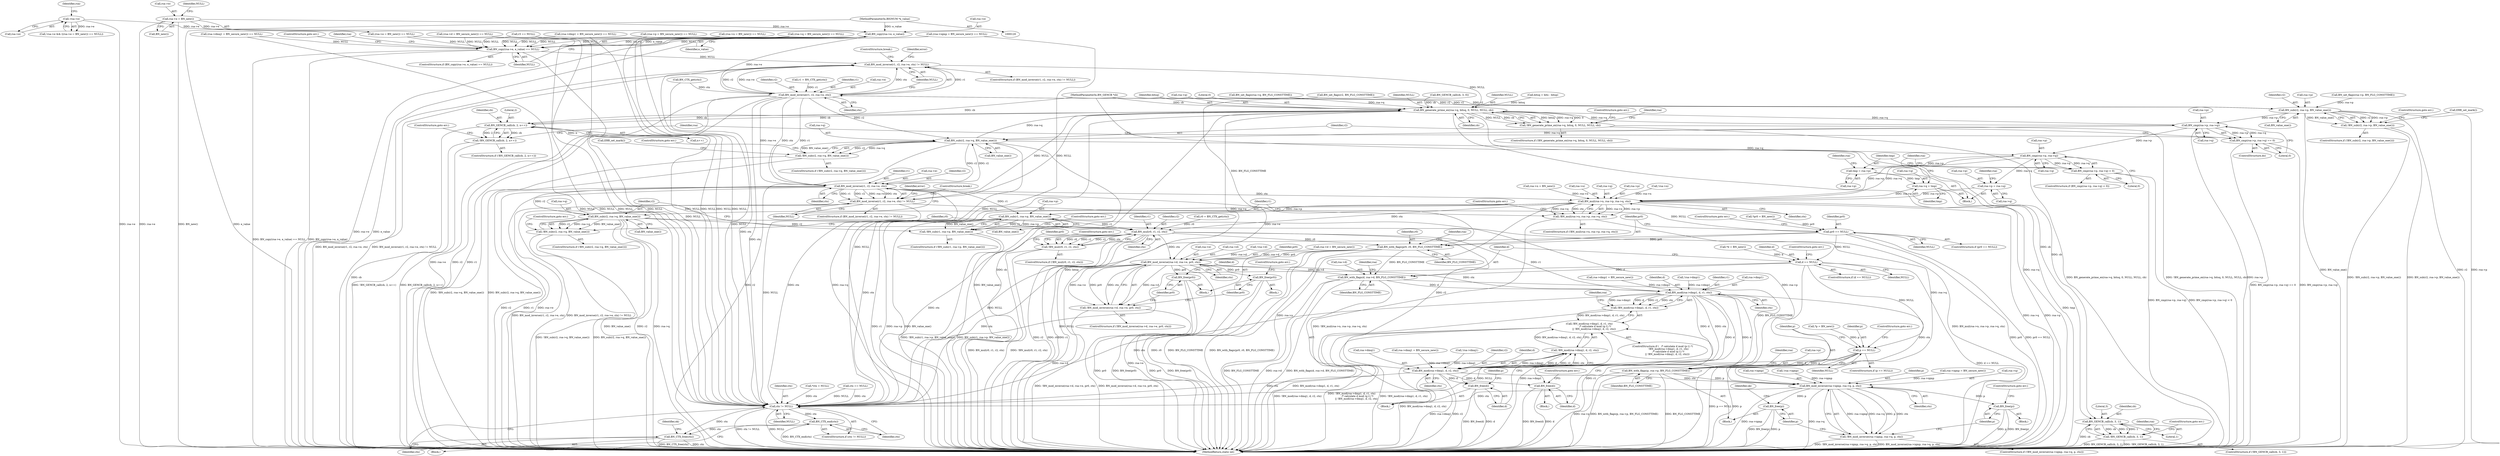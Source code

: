 digraph "0_openssl_6939eab03a6e23d2bd2c3f5e34fe1d48e542e787@API" {
"1000331" [label="(Call,BN_copy(rsa->e, e_value))"];
"1000247" [label="(Call,!rsa->e)"];
"1000252" [label="(Call,rsa->e = BN_new())"];
"1000123" [label="(MethodParameterIn,BIGNUM *e_value)"];
"1000330" [label="(Call,BN_copy(rsa->e, e_value) == NULL)"];
"1000364" [label="(Call,BN_mod_inverse(r1, r2, rsa->e, ctx) != NULL)"];
"1000414" [label="(Call,BN_generate_prime_ex(rsa->q, bitsq, 0, NULL, NULL, cb))"];
"1000413" [label="(Call,!BN_generate_prime_ex(rsa->q, bitsq, 0, NULL, NULL, cb))"];
"1000425" [label="(Call,BN_cmp(rsa->p, rsa->q))"];
"1000424" [label="(Call,BN_cmp(rsa->p, rsa->q) == 0)"];
"1000435" [label="(Call,BN_sub(r2, rsa->q, BN_value_one()))"];
"1000434" [label="(Call,!BN_sub(r2, rsa->q, BN_value_one()))"];
"1000445" [label="(Call,BN_mod_inverse(r1, r2, rsa->e, ctx))"];
"1000444" [label="(Call,BN_mod_inverse(r1, r2, rsa->e, ctx) != NULL)"];
"1000562" [label="(Call,pr0 == NULL)"];
"1000566" [label="(Call,BN_with_flags(pr0, r0, BN_FLG_CONSTTIME))"];
"1000572" [label="(Call,BN_mod_inverse(rsa->d, rsa->e, pr0, ctx))"];
"1000571" [label="(Call,!BN_mod_inverse(rsa->d, rsa->e, pr0, ctx))"];
"1000582" [label="(Call,BN_free(pr0))"];
"1000585" [label="(Call,BN_free(pr0))"];
"1000597" [label="(Call,BN_with_flags(d, rsa->d, BN_FLG_CONSTTIME))"];
"1000606" [label="(Call,BN_mod(rsa->dmp1, d, r1, ctx))"];
"1000605" [label="(Call,!BN_mod(rsa->dmp1, d, r1, ctx))"];
"1000604" [label="(Call,!BN_mod(rsa->dmp1, d, r1, ctx)\n               /* calculate d mod (q-1) */\n            || !BN_mod(rsa->dmq1, d, r2, ctx))"];
"1000614" [label="(Call,BN_mod(rsa->dmq1, d, r2, ctx))"];
"1000613" [label="(Call,!BN_mod(rsa->dmq1, d, r2, ctx))"];
"1000622" [label="(Call,BN_free(d))"];
"1000625" [label="(Call,BN_free(d))"];
"1000645" [label="(Call,BN_mod_inverse(rsa->iqmp, rsa->q, p, ctx))"];
"1000644" [label="(Call,!BN_mod_inverse(rsa->iqmp, rsa->q, p, ctx))"];
"1000655" [label="(Call,BN_free(p))"];
"1000658" [label="(Call,BN_free(p))"];
"1000677" [label="(Call,ctx != NULL)"];
"1000680" [label="(Call,BN_CTX_end(ctx))"];
"1000682" [label="(Call,BN_CTX_free(ctx))"];
"1000637" [label="(Call,BN_with_flags(p, rsa->p, BN_FLG_CONSTTIME))"];
"1000593" [label="(Call,d == NULL)"];
"1000633" [label="(Call,p == NULL)"];
"1000518" [label="(Call,BN_mul(rsa->n, rsa->p, rsa->q, ctx))"];
"1000517" [label="(Call,!BN_mul(rsa->n, rsa->p, rsa->q, ctx))"];
"1000532" [label="(Call,BN_sub(r1, rsa->p, BN_value_one()))"];
"1000531" [label="(Call,!BN_sub(r1, rsa->p, BN_value_one()))"];
"1000550" [label="(Call,BN_mul(r0, r1, r2, ctx))"];
"1000549" [label="(Call,!BN_mul(r0, r1, r2, ctx))"];
"1000541" [label="(Call,BN_sub(r2, rsa->q, BN_value_one()))"];
"1000540" [label="(Call,!BN_sub(r2, rsa->q, BN_value_one()))"];
"1000490" [label="(Call,BN_cmp(rsa->p, rsa->q))"];
"1000489" [label="(Call,BN_cmp(rsa->p, rsa->q) < 0)"];
"1000499" [label="(Call,tmp = rsa->p)"];
"1000511" [label="(Call,rsa->q = tmp)"];
"1000504" [label="(Call,rsa->p = rsa->q)"];
"1000475" [label="(Call,BN_GENCB_call(cb, 2, n++))"];
"1000474" [label="(Call,!BN_GENCB_call(cb, 2, n++))"];
"1000483" [label="(Call,BN_GENCB_call(cb, 3, 1))"];
"1000482" [label="(Call,!BN_GENCB_call(cb, 3, 1))"];
"1000365" [label="(Call,BN_mod_inverse(r1, r2, rsa->e, ctx))"];
"1000355" [label="(Call,BN_sub(r2, rsa->p, BN_value_one()))"];
"1000354" [label="(Call,!BN_sub(r2, rsa->p, BN_value_one()))"];
"1000224" [label="(Call,rsa->n = BN_new())"];
"1000576" [label="(Call,rsa->e)"];
"1000124" [label="(MethodParameterIn,BN_GENCB *cb)"];
"1000629" [label="(Call,*p = BN_new())"];
"1000657" [label="(ControlStructure,goto err;)"];
"1000491" [label="(Call,rsa->p)"];
"1000279" [label="(Call,(rsa->q = BN_secure_new()) == NULL)"];
"1000443" [label="(ControlStructure,if (BN_mod_inverse(r1, r2, rsa->e, ctx) != NULL))"];
"1000645" [label="(Call,BN_mod_inverse(rsa->iqmp, rsa->q, p, ctx))"];
"1000573" [label="(Call,rsa->d)"];
"1000420" [label="(Identifier,NULL)"];
"1000597" [label="(Call,BN_with_flags(d, rsa->d, BN_FLG_CONSTTIME))"];
"1000252" [label="(Call,rsa->e = BN_new())"];
"1000367" [label="(Identifier,r2)"];
"1000416" [label="(Identifier,rsa)"];
"1000623" [label="(Identifier,d)"];
"1000492" [label="(Identifier,rsa)"];
"1000685" [label="(Identifier,ok)"];
"1000642" [label="(Identifier,BN_FLG_CONSTTIME)"];
"1000484" [label="(Identifier,cb)"];
"1000552" [label="(Identifier,r1)"];
"1000257" [label="(Identifier,NULL)"];
"1000335" [label="(Identifier,e_value)"];
"1000567" [label="(Identifier,pr0)"];
"1000357" [label="(Call,rsa->p)"];
"1000630" [label="(Identifier,p)"];
"1000604" [label="(Call,!BN_mod(rsa->dmp1, d, r1, ctx)\n               /* calculate d mod (q-1) */\n            || !BN_mod(rsa->dmq1, d, r2, ctx))"];
"1000442" [label="(Call,ERR_set_mark())"];
"1000547" [label="(ControlStructure,goto err;)"];
"1000615" [label="(Call,rsa->dmq1)"];
"1000364" [label="(Call,BN_mod_inverse(r1, r2, rsa->e, ctx) != NULL)"];
"1000201" [label="(Call,r3 == NULL)"];
"1000498" [label="(Block,)"];
"1000548" [label="(ControlStructure,if (!BN_mul(r0, r1, r2, ctx)))"];
"1000233" [label="(Call,!rsa->d)"];
"1000432" [label="(Literal,0)"];
"1000332" [label="(Call,rsa->e)"];
"1000676" [label="(ControlStructure,if (ctx != NULL))"];
"1000553" [label="(Identifier,r2)"];
"1000473" [label="(ControlStructure,if (!BN_GENCB_call(cb, 2, n++)))"];
"1000519" [label="(Call,rsa->n)"];
"1000371" [label="(Identifier,ctx)"];
"1000624" [label="(ControlStructure,goto err;)"];
"1000497" [label="(Literal,0)"];
"1000362" [label="(Call,ERR_set_mark())"];
"1000456" [label="(Identifier,error)"];
"1000434" [label="(Call,!BN_sub(r2, rsa->q, BN_value_one()))"];
"1000612" [label="(Identifier,ctx)"];
"1000308" [label="(Call,rsa->dmq1 = BN_secure_new())"];
"1000355" [label="(Call,BN_sub(r2, rsa->p, BN_value_one()))"];
"1000683" [label="(Identifier,ctx)"];
"1000426" [label="(Call,rsa->p)"];
"1000246" [label="(Call,!rsa->e && ((rsa->e = BN_new()) == NULL))"];
"1000506" [label="(Identifier,rsa)"];
"1000322" [label="(Call,rsa->iqmp = BN_secure_new())"];
"1000486" [label="(Literal,1)"];
"1000188" [label="(Call,r1 = BN_CTX_get(ctx))"];
"1000594" [label="(Identifier,d)"];
"1000423" [label="(ControlStructure,goto err;)"];
"1000570" [label="(ControlStructure,if (!BN_mod_inverse(rsa->d, rsa->e, pr0, ctx)))"];
"1000361" [label="(ControlStructure,goto err;)"];
"1000520" [label="(Identifier,rsa)"];
"1000679" [label="(Identifier,NULL)"];
"1000330" [label="(Call,BN_copy(rsa->e, e_value) == NULL)"];
"1000596" [label="(ControlStructure,goto err;)"];
"1000681" [label="(Identifier,ctx)"];
"1000336" [label="(Identifier,NULL)"];
"1000564" [label="(Identifier,NULL)"];
"1000541" [label="(Call,BN_sub(r2, rsa->q, BN_value_one()))"];
"1000649" [label="(Call,rsa->q)"];
"1000682" [label="(Call,BN_CTX_free(ctx))"];
"1000265" [label="(Call,(rsa->p = BN_secure_new()) == NULL)"];
"1000678" [label="(Identifier,ctx)"];
"1000366" [label="(Identifier,r1)"];
"1000592" [label="(ControlStructure,if (d == NULL))"];
"1000329" [label="(ControlStructure,if (BN_copy(rsa->e, e_value) == NULL))"];
"1000517" [label="(Call,!BN_mul(rsa->n, rsa->p, rsa->q, ctx))"];
"1000542" [label="(Identifier,r2)"];
"1000480" [label="(ControlStructure,goto err;)"];
"1000123" [label="(MethodParameterIn,BIGNUM *e_value)"];
"1000568" [label="(Identifier,r0)"];
"1000253" [label="(Call,rsa->e)"];
"1000424" [label="(Call,BN_cmp(rsa->p, rsa->q) == 0)"];
"1000565" [label="(ControlStructure,goto err;)"];
"1000625" [label="(Call,BN_free(d))"];
"1000212" [label="(Call,bitsq = bits - bitsp)"];
"1000433" [label="(ControlStructure,if (!BN_sub(r2, rsa->q, BN_value_one())))"];
"1000632" [label="(ControlStructure,if (p == NULL))"];
"1000513" [label="(Identifier,rsa)"];
"1000429" [label="(Call,rsa->q)"];
"1000198" [label="(Call,BN_CTX_get(ctx))"];
"1000677" [label="(Call,ctx != NULL)"];
"1000537" [label="(Call,BN_value_one())"];
"1000595" [label="(Identifier,NULL)"];
"1000505" [label="(Call,rsa->p)"];
"1000418" [label="(Identifier,bitsq)"];
"1000485" [label="(Literal,3)"];
"1000415" [label="(Call,rsa->q)"];
"1000419" [label="(Literal,0)"];
"1000550" [label="(Call,BN_mul(r0, r1, r2, ctx))"];
"1000410" [label="(ControlStructure,do)"];
"1000659" [label="(Identifier,p)"];
"1000554" [label="(Identifier,ctx)"];
"1000500" [label="(Identifier,tmp)"];
"1000571" [label="(Call,!BN_mod_inverse(rsa->d, rsa->e, pr0, ctx))"];
"1000376" [label="(Identifier,error)"];
"1000555" [label="(ControlStructure,goto err;)"];
"1000579" [label="(Identifier,pr0)"];
"1000446" [label="(Identifier,r1)"];
"1000437" [label="(Call,rsa->q)"];
"1000530" [label="(ControlStructure,if (!BN_sub(r1, rsa->p, BN_value_one())))"];
"1000635" [label="(Identifier,NULL)"];
"1000303" [label="(Call,!rsa->dmq1)"];
"1000412" [label="(ControlStructure,if (!BN_generate_prime_ex(rsa->q, bitsq, 0, NULL, NULL, cb)))"];
"1000656" [label="(Identifier,p)"];
"1000511" [label="(Call,rsa->q = tmp)"];
"1000543" [label="(Call,rsa->q)"];
"1000561" [label="(ControlStructure,if (pr0 == NULL))"];
"1000448" [label="(Call,rsa->e)"];
"1000549" [label="(Call,!BN_mul(r0, r1, r2, ctx))"];
"1000427" [label="(Identifier,rsa)"];
"1000474" [label="(Call,!BN_GENCB_call(cb, 2, n++))"];
"1000444" [label="(Call,BN_mod_inverse(r1, r2, rsa->e, ctx) != NULL)"];
"1000451" [label="(Identifier,ctx)"];
"1000586" [label="(Identifier,pr0)"];
"1000643" [label="(ControlStructure,if (!BN_mod_inverse(rsa->iqmp, rsa->q, p, ctx)))"];
"1000582" [label="(Call,BN_free(pr0))"];
"1000634" [label="(Identifier,p)"];
"1000540" [label="(Call,!BN_sub(r2, rsa->q, BN_value_one()))"];
"1000655" [label="(Call,BN_free(p))"];
"1000452" [label="(Identifier,NULL)"];
"1000532" [label="(Call,BN_sub(r1, rsa->p, BN_value_one()))"];
"1000440" [label="(Call,BN_value_one())"];
"1000613" [label="(Call,!BN_mod(rsa->dmq1, d, r2, ctx))"];
"1000254" [label="(Identifier,rsa)"];
"1000636" [label="(ControlStructure,goto err;)"];
"1000488" [label="(ControlStructure,if (BN_cmp(rsa->p, rsa->q) < 0))"];
"1000476" [label="(Identifier,cb)"];
"1000585" [label="(Call,BN_free(pr0))"];
"1000499" [label="(Call,tmp = rsa->p)"];
"1000626" [label="(Identifier,d)"];
"1000627" [label="(Block,)"];
"1000184" [label="(Call,r0 = BN_CTX_get(ctx))"];
"1000525" [label="(Call,rsa->q)"];
"1000435" [label="(Call,BN_sub(r2, rsa->q, BN_value_one()))"];
"1000343" [label="(Call,BN_set_flags(rsa->q, BN_FLG_CONSTTIME))"];
"1000558" [label="(Call,*pr0 = BN_new())"];
"1000583" [label="(Identifier,pr0)"];
"1000155" [label="(Call,*ctx = NULL)"];
"1000569" [label="(Identifier,BN_FLG_CONSTTIME)"];
"1000638" [label="(Identifier,p)"];
"1000337" [label="(ControlStructure,goto err;)"];
"1000447" [label="(Identifier,r2)"];
"1000644" [label="(Call,!BN_mod_inverse(rsa->iqmp, rsa->q, p, ctx))"];
"1000647" [label="(Identifier,rsa)"];
"1000534" [label="(Call,rsa->p)"];
"1000441" [label="(ControlStructure,goto err;)"];
"1000606" [label="(Call,BN_mod(rsa->dmp1, d, r1, ctx))"];
"1000489" [label="(Call,BN_cmp(rsa->p, rsa->q) < 0)"];
"1000531" [label="(Call,!BN_sub(r1, rsa->p, BN_value_one()))"];
"1000475" [label="(Call,BN_GENCB_call(cb, 2, n++))"];
"1000620" [label="(Identifier,ctx)"];
"1000248" [label="(Call,rsa->e)"];
"1000587" [label="(Block,)"];
"1000374" [label="(ControlStructure,break;)"];
"1000363" [label="(ControlStructure,if (BN_mod_inverse(r1, r2, rsa->e, ctx) != NULL))"];
"1000478" [label="(Call,n++)"];
"1000658" [label="(Call,BN_free(p))"];
"1000614" [label="(Call,BN_mod(rsa->dmq1, d, r2, ctx))"];
"1000546" [label="(Call,BN_value_one())"];
"1000619" [label="(Identifier,r2)"];
"1000639" [label="(Call,rsa->p)"];
"1000490" [label="(Call,BN_cmp(rsa->p, rsa->q))"];
"1000654" [label="(Block,)"];
"1000522" [label="(Call,rsa->p)"];
"1000483" [label="(Call,BN_GENCB_call(cb, 3, 1))"];
"1000516" [label="(ControlStructure,if (!BN_mul(rsa->n, rsa->p, rsa->q, ctx)))"];
"1000518" [label="(Call,BN_mul(rsa->n, rsa->p, rsa->q, ctx))"];
"1000494" [label="(Call,rsa->q)"];
"1000607" [label="(Call,rsa->dmp1)"];
"1000238" [label="(Call,rsa->d = BN_secure_new())"];
"1000538" [label="(ControlStructure,goto err;)"];
"1000293" [label="(Call,(rsa->dmp1 = BN_secure_new()) == NULL)"];
"1000223" [label="(Call,(rsa->n = BN_new()) == NULL)"];
"1000445" [label="(Call,BN_mod_inverse(r1, r2, rsa->e, ctx))"];
"1000661" [label="(Identifier,ok)"];
"1000539" [label="(ControlStructure,if (!BN_sub(r2, rsa->q, BN_value_one())))"];
"1000365" [label="(Call,BN_mod_inverse(r1, r2, rsa->e, ctx))"];
"1000574" [label="(Identifier,rsa)"];
"1000633" [label="(Call,p == NULL)"];
"1000572" [label="(Call,BN_mod_inverse(rsa->d, rsa->e, pr0, ctx))"];
"1000562" [label="(Call,pr0 == NULL)"];
"1000563" [label="(Identifier,pr0)"];
"1000602" [label="(Identifier,BN_FLG_CONSTTIME)"];
"1000590" [label="(Identifier,d)"];
"1000512" [label="(Call,rsa->q)"];
"1000414" [label="(Call,BN_generate_prime_ex(rsa->q, bitsq, 0, NULL, NULL, cb))"];
"1000603" [label="(ControlStructure,if (   /* calculate d mod (p-1) */\n               !BN_mod(rsa->dmp1, d, r1, ctx)\n               /* calculate d mod (q-1) */\n            || !BN_mod(rsa->dmq1, d, r2, ctx)))"];
"1000605" [label="(Call,!BN_mod(rsa->dmp1, d, r1, ctx))"];
"1000294" [label="(Call,rsa->dmp1 = BN_secure_new())"];
"1000529" [label="(ControlStructure,goto err;)"];
"1000338" [label="(Call,BN_set_flags(rsa->p, BN_FLG_CONSTTIME))"];
"1000580" [label="(Identifier,ctx)"];
"1000610" [label="(Identifier,d)"];
"1000646" [label="(Call,rsa->iqmp)"];
"1000289" [label="(Call,!rsa->dmp1)"];
"1000653" [label="(Identifier,ctx)"];
"1000598" [label="(Identifier,d)"];
"1000599" [label="(Call,rsa->d)"];
"1000477" [label="(Literal,2)"];
"1000348" [label="(Call,BN_set_flags(r2, BN_FLG_CONSTTIME))"];
"1000321" [label="(Call,(rsa->iqmp = BN_secure_new()) == NULL)"];
"1000372" [label="(Identifier,NULL)"];
"1000589" [label="(Call,*d = BN_new())"];
"1000584" [label="(ControlStructure,goto err;)"];
"1000436" [label="(Identifier,r2)"];
"1000454" [label="(ControlStructure,break;)"];
"1000608" [label="(Identifier,rsa)"];
"1000368" [label="(Call,rsa->e)"];
"1000581" [label="(Block,)"];
"1000125" [label="(Block,)"];
"1000247" [label="(Call,!rsa->e)"];
"1000354" [label="(Call,!BN_sub(r2, rsa->p, BN_value_one()))"];
"1000622" [label="(Call,BN_free(d))"];
"1000686" [label="(MethodReturn,static int)"];
"1000251" [label="(Call,(rsa->e = BN_new()) == NULL)"];
"1000508" [label="(Call,rsa->q)"];
"1000256" [label="(Call,BN_new())"];
"1000219" [label="(Call,!rsa->n)"];
"1000618" [label="(Identifier,d)"];
"1000178" [label="(Call,ctx == NULL)"];
"1000559" [label="(Identifier,pr0)"];
"1000680" [label="(Call,BN_CTX_end(ctx))"];
"1000566" [label="(Call,BN_with_flags(pr0, r0, BN_FLG_CONSTTIME))"];
"1000501" [label="(Call,rsa->p)"];
"1000621" [label="(Block,)"];
"1000611" [label="(Identifier,r1)"];
"1000515" [label="(Identifier,tmp)"];
"1000487" [label="(ControlStructure,goto err;)"];
"1000593" [label="(Call,d == NULL)"];
"1000413" [label="(Call,!BN_generate_prime_ex(rsa->q, bitsq, 0, NULL, NULL, cb))"];
"1000528" [label="(Identifier,ctx)"];
"1000616" [label="(Identifier,rsa)"];
"1000356" [label="(Identifier,r2)"];
"1000425" [label="(Call,BN_cmp(rsa->p, rsa->q))"];
"1000237" [label="(Call,(rsa->d = BN_secure_new()) == NULL)"];
"1000331" [label="(Call,BN_copy(rsa->e, e_value))"];
"1000482" [label="(Call,!BN_GENCB_call(cb, 3, 1))"];
"1000551" [label="(Identifier,r0)"];
"1000556" [label="(Block,)"];
"1000340" [label="(Identifier,rsa)"];
"1000504" [label="(Call,rsa->p = rsa->q)"];
"1000421" [label="(Identifier,NULL)"];
"1000317" [label="(Call,!rsa->iqmp)"];
"1000422" [label="(Identifier,cb)"];
"1000360" [label="(Call,BN_value_one())"];
"1000307" [label="(Call,(rsa->dmq1 = BN_secure_new()) == NULL)"];
"1000353" [label="(ControlStructure,if (!BN_sub(r2, rsa->p, BN_value_one())))"];
"1000637" [label="(Call,BN_with_flags(p, rsa->p, BN_FLG_CONSTTIME))"];
"1000481" [label="(ControlStructure,if (!BN_GENCB_call(cb, 3, 1)))"];
"1000652" [label="(Identifier,p)"];
"1000403" [label="(Call,BN_GENCB_call(cb, 3, 0))"];
"1000533" [label="(Identifier,r1)"];
"1000331" -> "1000330"  [label="AST: "];
"1000331" -> "1000335"  [label="CFG: "];
"1000332" -> "1000331"  [label="AST: "];
"1000335" -> "1000331"  [label="AST: "];
"1000336" -> "1000331"  [label="CFG: "];
"1000331" -> "1000686"  [label="DDG: rsa->e"];
"1000331" -> "1000686"  [label="DDG: e_value"];
"1000331" -> "1000330"  [label="DDG: rsa->e"];
"1000331" -> "1000330"  [label="DDG: e_value"];
"1000247" -> "1000331"  [label="DDG: rsa->e"];
"1000252" -> "1000331"  [label="DDG: rsa->e"];
"1000123" -> "1000331"  [label="DDG: e_value"];
"1000331" -> "1000365"  [label="DDG: rsa->e"];
"1000247" -> "1000246"  [label="AST: "];
"1000247" -> "1000248"  [label="CFG: "];
"1000248" -> "1000247"  [label="AST: "];
"1000254" -> "1000247"  [label="CFG: "];
"1000246" -> "1000247"  [label="CFG: "];
"1000247" -> "1000686"  [label="DDG: rsa->e"];
"1000247" -> "1000246"  [label="DDG: rsa->e"];
"1000252" -> "1000251"  [label="AST: "];
"1000252" -> "1000256"  [label="CFG: "];
"1000253" -> "1000252"  [label="AST: "];
"1000256" -> "1000252"  [label="AST: "];
"1000257" -> "1000252"  [label="CFG: "];
"1000252" -> "1000686"  [label="DDG: rsa->e"];
"1000252" -> "1000686"  [label="DDG: BN_new()"];
"1000252" -> "1000251"  [label="DDG: rsa->e"];
"1000123" -> "1000120"  [label="AST: "];
"1000123" -> "1000686"  [label="DDG: e_value"];
"1000330" -> "1000329"  [label="AST: "];
"1000330" -> "1000336"  [label="CFG: "];
"1000336" -> "1000330"  [label="AST: "];
"1000337" -> "1000330"  [label="CFG: "];
"1000340" -> "1000330"  [label="CFG: "];
"1000330" -> "1000686"  [label="DDG: BN_copy(rsa->e, e_value)"];
"1000330" -> "1000686"  [label="DDG: BN_copy(rsa->e, e_value) == NULL"];
"1000279" -> "1000330"  [label="DDG: NULL"];
"1000293" -> "1000330"  [label="DDG: NULL"];
"1000307" -> "1000330"  [label="DDG: NULL"];
"1000223" -> "1000330"  [label="DDG: NULL"];
"1000201" -> "1000330"  [label="DDG: NULL"];
"1000251" -> "1000330"  [label="DDG: NULL"];
"1000321" -> "1000330"  [label="DDG: NULL"];
"1000265" -> "1000330"  [label="DDG: NULL"];
"1000237" -> "1000330"  [label="DDG: NULL"];
"1000330" -> "1000364"  [label="DDG: NULL"];
"1000330" -> "1000677"  [label="DDG: NULL"];
"1000364" -> "1000363"  [label="AST: "];
"1000364" -> "1000372"  [label="CFG: "];
"1000365" -> "1000364"  [label="AST: "];
"1000372" -> "1000364"  [label="AST: "];
"1000374" -> "1000364"  [label="CFG: "];
"1000376" -> "1000364"  [label="CFG: "];
"1000364" -> "1000686"  [label="DDG: BN_mod_inverse(r1, r2, rsa->e, ctx)"];
"1000364" -> "1000686"  [label="DDG: BN_mod_inverse(r1, r2, rsa->e, ctx) != NULL"];
"1000365" -> "1000364"  [label="DDG: r1"];
"1000365" -> "1000364"  [label="DDG: r2"];
"1000365" -> "1000364"  [label="DDG: rsa->e"];
"1000365" -> "1000364"  [label="DDG: ctx"];
"1000364" -> "1000414"  [label="DDG: NULL"];
"1000364" -> "1000677"  [label="DDG: NULL"];
"1000414" -> "1000413"  [label="AST: "];
"1000414" -> "1000422"  [label="CFG: "];
"1000415" -> "1000414"  [label="AST: "];
"1000418" -> "1000414"  [label="AST: "];
"1000419" -> "1000414"  [label="AST: "];
"1000420" -> "1000414"  [label="AST: "];
"1000421" -> "1000414"  [label="AST: "];
"1000422" -> "1000414"  [label="AST: "];
"1000413" -> "1000414"  [label="CFG: "];
"1000414" -> "1000686"  [label="DDG: cb"];
"1000414" -> "1000686"  [label="DDG: bitsq"];
"1000414" -> "1000686"  [label="DDG: rsa->q"];
"1000414" -> "1000413"  [label="DDG: bitsq"];
"1000414" -> "1000413"  [label="DDG: rsa->q"];
"1000414" -> "1000413"  [label="DDG: 0"];
"1000414" -> "1000413"  [label="DDG: NULL"];
"1000414" -> "1000413"  [label="DDG: cb"];
"1000343" -> "1000414"  [label="DDG: rsa->q"];
"1000435" -> "1000414"  [label="DDG: rsa->q"];
"1000425" -> "1000414"  [label="DDG: rsa->q"];
"1000212" -> "1000414"  [label="DDG: bitsq"];
"1000444" -> "1000414"  [label="DDG: NULL"];
"1000403" -> "1000414"  [label="DDG: cb"];
"1000475" -> "1000414"  [label="DDG: cb"];
"1000124" -> "1000414"  [label="DDG: cb"];
"1000414" -> "1000425"  [label="DDG: rsa->q"];
"1000414" -> "1000444"  [label="DDG: NULL"];
"1000414" -> "1000475"  [label="DDG: cb"];
"1000414" -> "1000483"  [label="DDG: cb"];
"1000414" -> "1000677"  [label="DDG: NULL"];
"1000413" -> "1000412"  [label="AST: "];
"1000427" -> "1000413"  [label="CFG: "];
"1000423" -> "1000413"  [label="CFG: "];
"1000413" -> "1000686"  [label="DDG: BN_generate_prime_ex(rsa->q, bitsq, 0, NULL, NULL, cb)"];
"1000413" -> "1000686"  [label="DDG: !BN_generate_prime_ex(rsa->q, bitsq, 0, NULL, NULL, cb)"];
"1000425" -> "1000424"  [label="AST: "];
"1000425" -> "1000429"  [label="CFG: "];
"1000426" -> "1000425"  [label="AST: "];
"1000429" -> "1000425"  [label="AST: "];
"1000432" -> "1000425"  [label="CFG: "];
"1000425" -> "1000686"  [label="DDG: rsa->p"];
"1000425" -> "1000424"  [label="DDG: rsa->p"];
"1000425" -> "1000424"  [label="DDG: rsa->q"];
"1000355" -> "1000425"  [label="DDG: rsa->p"];
"1000425" -> "1000435"  [label="DDG: rsa->q"];
"1000425" -> "1000490"  [label="DDG: rsa->p"];
"1000424" -> "1000410"  [label="AST: "];
"1000424" -> "1000432"  [label="CFG: "];
"1000432" -> "1000424"  [label="AST: "];
"1000416" -> "1000424"  [label="CFG: "];
"1000436" -> "1000424"  [label="CFG: "];
"1000424" -> "1000686"  [label="DDG: BN_cmp(rsa->p, rsa->q)"];
"1000424" -> "1000686"  [label="DDG: BN_cmp(rsa->p, rsa->q) == 0"];
"1000435" -> "1000434"  [label="AST: "];
"1000435" -> "1000440"  [label="CFG: "];
"1000436" -> "1000435"  [label="AST: "];
"1000437" -> "1000435"  [label="AST: "];
"1000440" -> "1000435"  [label="AST: "];
"1000434" -> "1000435"  [label="CFG: "];
"1000435" -> "1000686"  [label="DDG: r2"];
"1000435" -> "1000686"  [label="DDG: rsa->q"];
"1000435" -> "1000686"  [label="DDG: BN_value_one()"];
"1000435" -> "1000434"  [label="DDG: r2"];
"1000435" -> "1000434"  [label="DDG: rsa->q"];
"1000435" -> "1000434"  [label="DDG: BN_value_one()"];
"1000445" -> "1000435"  [label="DDG: r2"];
"1000365" -> "1000435"  [label="DDG: r2"];
"1000435" -> "1000445"  [label="DDG: r2"];
"1000435" -> "1000490"  [label="DDG: rsa->q"];
"1000434" -> "1000433"  [label="AST: "];
"1000441" -> "1000434"  [label="CFG: "];
"1000442" -> "1000434"  [label="CFG: "];
"1000434" -> "1000686"  [label="DDG: !BN_sub(r2, rsa->q, BN_value_one())"];
"1000434" -> "1000686"  [label="DDG: BN_sub(r2, rsa->q, BN_value_one())"];
"1000445" -> "1000444"  [label="AST: "];
"1000445" -> "1000451"  [label="CFG: "];
"1000446" -> "1000445"  [label="AST: "];
"1000447" -> "1000445"  [label="AST: "];
"1000448" -> "1000445"  [label="AST: "];
"1000451" -> "1000445"  [label="AST: "];
"1000452" -> "1000445"  [label="CFG: "];
"1000445" -> "1000686"  [label="DDG: r2"];
"1000445" -> "1000686"  [label="DDG: r1"];
"1000445" -> "1000686"  [label="DDG: rsa->e"];
"1000445" -> "1000444"  [label="DDG: r1"];
"1000445" -> "1000444"  [label="DDG: r2"];
"1000445" -> "1000444"  [label="DDG: rsa->e"];
"1000445" -> "1000444"  [label="DDG: ctx"];
"1000365" -> "1000445"  [label="DDG: r1"];
"1000365" -> "1000445"  [label="DDG: rsa->e"];
"1000365" -> "1000445"  [label="DDG: ctx"];
"1000445" -> "1000518"  [label="DDG: ctx"];
"1000445" -> "1000532"  [label="DDG: r1"];
"1000445" -> "1000541"  [label="DDG: r2"];
"1000445" -> "1000572"  [label="DDG: rsa->e"];
"1000445" -> "1000677"  [label="DDG: ctx"];
"1000444" -> "1000443"  [label="AST: "];
"1000444" -> "1000452"  [label="CFG: "];
"1000452" -> "1000444"  [label="AST: "];
"1000454" -> "1000444"  [label="CFG: "];
"1000456" -> "1000444"  [label="CFG: "];
"1000444" -> "1000686"  [label="DDG: BN_mod_inverse(r1, r2, rsa->e, ctx)"];
"1000444" -> "1000686"  [label="DDG: BN_mod_inverse(r1, r2, rsa->e, ctx) != NULL"];
"1000444" -> "1000562"  [label="DDG: NULL"];
"1000444" -> "1000677"  [label="DDG: NULL"];
"1000562" -> "1000561"  [label="AST: "];
"1000562" -> "1000564"  [label="CFG: "];
"1000563" -> "1000562"  [label="AST: "];
"1000564" -> "1000562"  [label="AST: "];
"1000565" -> "1000562"  [label="CFG: "];
"1000567" -> "1000562"  [label="CFG: "];
"1000562" -> "1000686"  [label="DDG: pr0"];
"1000562" -> "1000686"  [label="DDG: pr0 == NULL"];
"1000558" -> "1000562"  [label="DDG: pr0"];
"1000562" -> "1000566"  [label="DDG: pr0"];
"1000562" -> "1000593"  [label="DDG: NULL"];
"1000562" -> "1000677"  [label="DDG: NULL"];
"1000566" -> "1000556"  [label="AST: "];
"1000566" -> "1000569"  [label="CFG: "];
"1000567" -> "1000566"  [label="AST: "];
"1000568" -> "1000566"  [label="AST: "];
"1000569" -> "1000566"  [label="AST: "];
"1000574" -> "1000566"  [label="CFG: "];
"1000566" -> "1000686"  [label="DDG: r0"];
"1000566" -> "1000686"  [label="DDG: BN_FLG_CONSTTIME"];
"1000566" -> "1000686"  [label="DDG: BN_with_flags(pr0, r0, BN_FLG_CONSTTIME)"];
"1000550" -> "1000566"  [label="DDG: r0"];
"1000348" -> "1000566"  [label="DDG: BN_FLG_CONSTTIME"];
"1000566" -> "1000572"  [label="DDG: pr0"];
"1000566" -> "1000597"  [label="DDG: BN_FLG_CONSTTIME"];
"1000572" -> "1000571"  [label="AST: "];
"1000572" -> "1000580"  [label="CFG: "];
"1000573" -> "1000572"  [label="AST: "];
"1000576" -> "1000572"  [label="AST: "];
"1000579" -> "1000572"  [label="AST: "];
"1000580" -> "1000572"  [label="AST: "];
"1000571" -> "1000572"  [label="CFG: "];
"1000572" -> "1000686"  [label="DDG: rsa->e"];
"1000572" -> "1000686"  [label="DDG: rsa->d"];
"1000572" -> "1000571"  [label="DDG: rsa->d"];
"1000572" -> "1000571"  [label="DDG: rsa->e"];
"1000572" -> "1000571"  [label="DDG: pr0"];
"1000572" -> "1000571"  [label="DDG: ctx"];
"1000238" -> "1000572"  [label="DDG: rsa->d"];
"1000233" -> "1000572"  [label="DDG: rsa->d"];
"1000550" -> "1000572"  [label="DDG: ctx"];
"1000572" -> "1000582"  [label="DDG: pr0"];
"1000572" -> "1000585"  [label="DDG: pr0"];
"1000572" -> "1000597"  [label="DDG: rsa->d"];
"1000572" -> "1000606"  [label="DDG: ctx"];
"1000572" -> "1000677"  [label="DDG: ctx"];
"1000571" -> "1000570"  [label="AST: "];
"1000583" -> "1000571"  [label="CFG: "];
"1000586" -> "1000571"  [label="CFG: "];
"1000571" -> "1000686"  [label="DDG: !BN_mod_inverse(rsa->d, rsa->e, pr0, ctx)"];
"1000571" -> "1000686"  [label="DDG: BN_mod_inverse(rsa->d, rsa->e, pr0, ctx)"];
"1000582" -> "1000581"  [label="AST: "];
"1000582" -> "1000583"  [label="CFG: "];
"1000583" -> "1000582"  [label="AST: "];
"1000584" -> "1000582"  [label="CFG: "];
"1000582" -> "1000686"  [label="DDG: pr0"];
"1000582" -> "1000686"  [label="DDG: BN_free(pr0)"];
"1000585" -> "1000556"  [label="AST: "];
"1000585" -> "1000586"  [label="CFG: "];
"1000586" -> "1000585"  [label="AST: "];
"1000590" -> "1000585"  [label="CFG: "];
"1000585" -> "1000686"  [label="DDG: pr0"];
"1000585" -> "1000686"  [label="DDG: BN_free(pr0)"];
"1000597" -> "1000587"  [label="AST: "];
"1000597" -> "1000602"  [label="CFG: "];
"1000598" -> "1000597"  [label="AST: "];
"1000599" -> "1000597"  [label="AST: "];
"1000602" -> "1000597"  [label="AST: "];
"1000608" -> "1000597"  [label="CFG: "];
"1000597" -> "1000686"  [label="DDG: rsa->d"];
"1000597" -> "1000686"  [label="DDG: BN_with_flags(d, rsa->d, BN_FLG_CONSTTIME)"];
"1000597" -> "1000686"  [label="DDG: BN_FLG_CONSTTIME"];
"1000593" -> "1000597"  [label="DDG: d"];
"1000597" -> "1000606"  [label="DDG: d"];
"1000597" -> "1000637"  [label="DDG: BN_FLG_CONSTTIME"];
"1000606" -> "1000605"  [label="AST: "];
"1000606" -> "1000612"  [label="CFG: "];
"1000607" -> "1000606"  [label="AST: "];
"1000610" -> "1000606"  [label="AST: "];
"1000611" -> "1000606"  [label="AST: "];
"1000612" -> "1000606"  [label="AST: "];
"1000605" -> "1000606"  [label="CFG: "];
"1000606" -> "1000686"  [label="DDG: rsa->dmp1"];
"1000606" -> "1000686"  [label="DDG: r1"];
"1000606" -> "1000605"  [label="DDG: rsa->dmp1"];
"1000606" -> "1000605"  [label="DDG: d"];
"1000606" -> "1000605"  [label="DDG: r1"];
"1000606" -> "1000605"  [label="DDG: ctx"];
"1000289" -> "1000606"  [label="DDG: rsa->dmp1"];
"1000294" -> "1000606"  [label="DDG: rsa->dmp1"];
"1000550" -> "1000606"  [label="DDG: r1"];
"1000606" -> "1000614"  [label="DDG: d"];
"1000606" -> "1000614"  [label="DDG: ctx"];
"1000606" -> "1000622"  [label="DDG: d"];
"1000606" -> "1000625"  [label="DDG: d"];
"1000606" -> "1000645"  [label="DDG: ctx"];
"1000606" -> "1000677"  [label="DDG: ctx"];
"1000605" -> "1000604"  [label="AST: "];
"1000616" -> "1000605"  [label="CFG: "];
"1000604" -> "1000605"  [label="CFG: "];
"1000605" -> "1000686"  [label="DDG: BN_mod(rsa->dmp1, d, r1, ctx)"];
"1000605" -> "1000604"  [label="DDG: BN_mod(rsa->dmp1, d, r1, ctx)"];
"1000604" -> "1000603"  [label="AST: "];
"1000604" -> "1000613"  [label="CFG: "];
"1000613" -> "1000604"  [label="AST: "];
"1000623" -> "1000604"  [label="CFG: "];
"1000626" -> "1000604"  [label="CFG: "];
"1000604" -> "1000686"  [label="DDG: !BN_mod(rsa->dmq1, d, r2, ctx)"];
"1000604" -> "1000686"  [label="DDG: !BN_mod(rsa->dmp1, d, r1, ctx)\n               /* calculate d mod (q-1) */\n            || !BN_mod(rsa->dmq1, d, r2, ctx)"];
"1000604" -> "1000686"  [label="DDG: !BN_mod(rsa->dmp1, d, r1, ctx)"];
"1000613" -> "1000604"  [label="DDG: BN_mod(rsa->dmq1, d, r2, ctx)"];
"1000614" -> "1000613"  [label="AST: "];
"1000614" -> "1000620"  [label="CFG: "];
"1000615" -> "1000614"  [label="AST: "];
"1000618" -> "1000614"  [label="AST: "];
"1000619" -> "1000614"  [label="AST: "];
"1000620" -> "1000614"  [label="AST: "];
"1000613" -> "1000614"  [label="CFG: "];
"1000614" -> "1000686"  [label="DDG: rsa->dmq1"];
"1000614" -> "1000686"  [label="DDG: r2"];
"1000614" -> "1000613"  [label="DDG: rsa->dmq1"];
"1000614" -> "1000613"  [label="DDG: d"];
"1000614" -> "1000613"  [label="DDG: r2"];
"1000614" -> "1000613"  [label="DDG: ctx"];
"1000308" -> "1000614"  [label="DDG: rsa->dmq1"];
"1000303" -> "1000614"  [label="DDG: rsa->dmq1"];
"1000550" -> "1000614"  [label="DDG: r2"];
"1000614" -> "1000622"  [label="DDG: d"];
"1000614" -> "1000625"  [label="DDG: d"];
"1000614" -> "1000645"  [label="DDG: ctx"];
"1000614" -> "1000677"  [label="DDG: ctx"];
"1000613" -> "1000686"  [label="DDG: BN_mod(rsa->dmq1, d, r2, ctx)"];
"1000622" -> "1000621"  [label="AST: "];
"1000622" -> "1000623"  [label="CFG: "];
"1000623" -> "1000622"  [label="AST: "];
"1000624" -> "1000622"  [label="CFG: "];
"1000622" -> "1000686"  [label="DDG: BN_free(d)"];
"1000622" -> "1000686"  [label="DDG: d"];
"1000625" -> "1000587"  [label="AST: "];
"1000625" -> "1000626"  [label="CFG: "];
"1000626" -> "1000625"  [label="AST: "];
"1000630" -> "1000625"  [label="CFG: "];
"1000625" -> "1000686"  [label="DDG: d"];
"1000625" -> "1000686"  [label="DDG: BN_free(d)"];
"1000645" -> "1000644"  [label="AST: "];
"1000645" -> "1000653"  [label="CFG: "];
"1000646" -> "1000645"  [label="AST: "];
"1000649" -> "1000645"  [label="AST: "];
"1000652" -> "1000645"  [label="AST: "];
"1000653" -> "1000645"  [label="AST: "];
"1000644" -> "1000645"  [label="CFG: "];
"1000645" -> "1000686"  [label="DDG: rsa->iqmp"];
"1000645" -> "1000686"  [label="DDG: rsa->q"];
"1000645" -> "1000644"  [label="DDG: rsa->iqmp"];
"1000645" -> "1000644"  [label="DDG: rsa->q"];
"1000645" -> "1000644"  [label="DDG: p"];
"1000645" -> "1000644"  [label="DDG: ctx"];
"1000317" -> "1000645"  [label="DDG: rsa->iqmp"];
"1000322" -> "1000645"  [label="DDG: rsa->iqmp"];
"1000541" -> "1000645"  [label="DDG: rsa->q"];
"1000637" -> "1000645"  [label="DDG: p"];
"1000645" -> "1000655"  [label="DDG: p"];
"1000645" -> "1000658"  [label="DDG: p"];
"1000645" -> "1000677"  [label="DDG: ctx"];
"1000644" -> "1000643"  [label="AST: "];
"1000656" -> "1000644"  [label="CFG: "];
"1000659" -> "1000644"  [label="CFG: "];
"1000644" -> "1000686"  [label="DDG: !BN_mod_inverse(rsa->iqmp, rsa->q, p, ctx)"];
"1000644" -> "1000686"  [label="DDG: BN_mod_inverse(rsa->iqmp, rsa->q, p, ctx)"];
"1000655" -> "1000654"  [label="AST: "];
"1000655" -> "1000656"  [label="CFG: "];
"1000656" -> "1000655"  [label="AST: "];
"1000657" -> "1000655"  [label="CFG: "];
"1000655" -> "1000686"  [label="DDG: p"];
"1000655" -> "1000686"  [label="DDG: BN_free(p)"];
"1000658" -> "1000627"  [label="AST: "];
"1000658" -> "1000659"  [label="CFG: "];
"1000659" -> "1000658"  [label="AST: "];
"1000661" -> "1000658"  [label="CFG: "];
"1000658" -> "1000686"  [label="DDG: BN_free(p)"];
"1000658" -> "1000686"  [label="DDG: p"];
"1000677" -> "1000676"  [label="AST: "];
"1000677" -> "1000679"  [label="CFG: "];
"1000678" -> "1000677"  [label="AST: "];
"1000679" -> "1000677"  [label="AST: "];
"1000681" -> "1000677"  [label="CFG: "];
"1000683" -> "1000677"  [label="CFG: "];
"1000677" -> "1000686"  [label="DDG: ctx != NULL"];
"1000677" -> "1000686"  [label="DDG: NULL"];
"1000550" -> "1000677"  [label="DDG: ctx"];
"1000198" -> "1000677"  [label="DDG: ctx"];
"1000155" -> "1000677"  [label="DDG: ctx"];
"1000178" -> "1000677"  [label="DDG: ctx"];
"1000178" -> "1000677"  [label="DDG: NULL"];
"1000518" -> "1000677"  [label="DDG: ctx"];
"1000365" -> "1000677"  [label="DDG: ctx"];
"1000279" -> "1000677"  [label="DDG: NULL"];
"1000593" -> "1000677"  [label="DDG: NULL"];
"1000293" -> "1000677"  [label="DDG: NULL"];
"1000307" -> "1000677"  [label="DDG: NULL"];
"1000633" -> "1000677"  [label="DDG: NULL"];
"1000251" -> "1000677"  [label="DDG: NULL"];
"1000321" -> "1000677"  [label="DDG: NULL"];
"1000265" -> "1000677"  [label="DDG: NULL"];
"1000237" -> "1000677"  [label="DDG: NULL"];
"1000223" -> "1000677"  [label="DDG: NULL"];
"1000201" -> "1000677"  [label="DDG: NULL"];
"1000677" -> "1000680"  [label="DDG: ctx"];
"1000677" -> "1000682"  [label="DDG: ctx"];
"1000680" -> "1000676"  [label="AST: "];
"1000680" -> "1000681"  [label="CFG: "];
"1000681" -> "1000680"  [label="AST: "];
"1000683" -> "1000680"  [label="CFG: "];
"1000680" -> "1000686"  [label="DDG: BN_CTX_end(ctx)"];
"1000680" -> "1000682"  [label="DDG: ctx"];
"1000682" -> "1000125"  [label="AST: "];
"1000682" -> "1000683"  [label="CFG: "];
"1000683" -> "1000682"  [label="AST: "];
"1000685" -> "1000682"  [label="CFG: "];
"1000682" -> "1000686"  [label="DDG: BN_CTX_free(ctx)"];
"1000682" -> "1000686"  [label="DDG: ctx"];
"1000637" -> "1000627"  [label="AST: "];
"1000637" -> "1000642"  [label="CFG: "];
"1000638" -> "1000637"  [label="AST: "];
"1000639" -> "1000637"  [label="AST: "];
"1000642" -> "1000637"  [label="AST: "];
"1000647" -> "1000637"  [label="CFG: "];
"1000637" -> "1000686"  [label="DDG: rsa->p"];
"1000637" -> "1000686"  [label="DDG: BN_with_flags(p, rsa->p, BN_FLG_CONSTTIME)"];
"1000637" -> "1000686"  [label="DDG: BN_FLG_CONSTTIME"];
"1000633" -> "1000637"  [label="DDG: p"];
"1000532" -> "1000637"  [label="DDG: rsa->p"];
"1000593" -> "1000592"  [label="AST: "];
"1000593" -> "1000595"  [label="CFG: "];
"1000594" -> "1000593"  [label="AST: "];
"1000595" -> "1000593"  [label="AST: "];
"1000596" -> "1000593"  [label="CFG: "];
"1000598" -> "1000593"  [label="CFG: "];
"1000593" -> "1000686"  [label="DDG: d"];
"1000593" -> "1000686"  [label="DDG: d == NULL"];
"1000589" -> "1000593"  [label="DDG: d"];
"1000593" -> "1000633"  [label="DDG: NULL"];
"1000633" -> "1000632"  [label="AST: "];
"1000633" -> "1000635"  [label="CFG: "];
"1000634" -> "1000633"  [label="AST: "];
"1000635" -> "1000633"  [label="AST: "];
"1000636" -> "1000633"  [label="CFG: "];
"1000638" -> "1000633"  [label="CFG: "];
"1000633" -> "1000686"  [label="DDG: p == NULL"];
"1000633" -> "1000686"  [label="DDG: p"];
"1000629" -> "1000633"  [label="DDG: p"];
"1000518" -> "1000517"  [label="AST: "];
"1000518" -> "1000528"  [label="CFG: "];
"1000519" -> "1000518"  [label="AST: "];
"1000522" -> "1000518"  [label="AST: "];
"1000525" -> "1000518"  [label="AST: "];
"1000528" -> "1000518"  [label="AST: "];
"1000517" -> "1000518"  [label="CFG: "];
"1000518" -> "1000686"  [label="DDG: rsa->q"];
"1000518" -> "1000686"  [label="DDG: rsa->p"];
"1000518" -> "1000686"  [label="DDG: rsa->n"];
"1000518" -> "1000517"  [label="DDG: rsa->n"];
"1000518" -> "1000517"  [label="DDG: rsa->p"];
"1000518" -> "1000517"  [label="DDG: rsa->q"];
"1000518" -> "1000517"  [label="DDG: ctx"];
"1000224" -> "1000518"  [label="DDG: rsa->n"];
"1000219" -> "1000518"  [label="DDG: rsa->n"];
"1000490" -> "1000518"  [label="DDG: rsa->p"];
"1000490" -> "1000518"  [label="DDG: rsa->q"];
"1000504" -> "1000518"  [label="DDG: rsa->p"];
"1000511" -> "1000518"  [label="DDG: rsa->q"];
"1000518" -> "1000532"  [label="DDG: rsa->p"];
"1000518" -> "1000541"  [label="DDG: rsa->q"];
"1000518" -> "1000550"  [label="DDG: ctx"];
"1000517" -> "1000516"  [label="AST: "];
"1000529" -> "1000517"  [label="CFG: "];
"1000533" -> "1000517"  [label="CFG: "];
"1000517" -> "1000686"  [label="DDG: BN_mul(rsa->n, rsa->p, rsa->q, ctx)"];
"1000517" -> "1000686"  [label="DDG: !BN_mul(rsa->n, rsa->p, rsa->q, ctx)"];
"1000532" -> "1000531"  [label="AST: "];
"1000532" -> "1000537"  [label="CFG: "];
"1000533" -> "1000532"  [label="AST: "];
"1000534" -> "1000532"  [label="AST: "];
"1000537" -> "1000532"  [label="AST: "];
"1000531" -> "1000532"  [label="CFG: "];
"1000532" -> "1000686"  [label="DDG: r1"];
"1000532" -> "1000686"  [label="DDG: rsa->p"];
"1000532" -> "1000686"  [label="DDG: BN_value_one()"];
"1000532" -> "1000531"  [label="DDG: r1"];
"1000532" -> "1000531"  [label="DDG: rsa->p"];
"1000532" -> "1000531"  [label="DDG: BN_value_one()"];
"1000532" -> "1000550"  [label="DDG: r1"];
"1000531" -> "1000530"  [label="AST: "];
"1000538" -> "1000531"  [label="CFG: "];
"1000542" -> "1000531"  [label="CFG: "];
"1000531" -> "1000686"  [label="DDG: !BN_sub(r1, rsa->p, BN_value_one())"];
"1000531" -> "1000686"  [label="DDG: BN_sub(r1, rsa->p, BN_value_one())"];
"1000550" -> "1000549"  [label="AST: "];
"1000550" -> "1000554"  [label="CFG: "];
"1000551" -> "1000550"  [label="AST: "];
"1000552" -> "1000550"  [label="AST: "];
"1000553" -> "1000550"  [label="AST: "];
"1000554" -> "1000550"  [label="AST: "];
"1000549" -> "1000550"  [label="CFG: "];
"1000550" -> "1000686"  [label="DDG: r2"];
"1000550" -> "1000686"  [label="DDG: r0"];
"1000550" -> "1000686"  [label="DDG: r1"];
"1000550" -> "1000549"  [label="DDG: r0"];
"1000550" -> "1000549"  [label="DDG: r1"];
"1000550" -> "1000549"  [label="DDG: r2"];
"1000550" -> "1000549"  [label="DDG: ctx"];
"1000184" -> "1000550"  [label="DDG: r0"];
"1000541" -> "1000550"  [label="DDG: r2"];
"1000549" -> "1000548"  [label="AST: "];
"1000555" -> "1000549"  [label="CFG: "];
"1000559" -> "1000549"  [label="CFG: "];
"1000549" -> "1000686"  [label="DDG: BN_mul(r0, r1, r2, ctx)"];
"1000549" -> "1000686"  [label="DDG: !BN_mul(r0, r1, r2, ctx)"];
"1000541" -> "1000540"  [label="AST: "];
"1000541" -> "1000546"  [label="CFG: "];
"1000542" -> "1000541"  [label="AST: "];
"1000543" -> "1000541"  [label="AST: "];
"1000546" -> "1000541"  [label="AST: "];
"1000540" -> "1000541"  [label="CFG: "];
"1000541" -> "1000686"  [label="DDG: BN_value_one()"];
"1000541" -> "1000686"  [label="DDG: r2"];
"1000541" -> "1000686"  [label="DDG: rsa->q"];
"1000541" -> "1000540"  [label="DDG: r2"];
"1000541" -> "1000540"  [label="DDG: rsa->q"];
"1000541" -> "1000540"  [label="DDG: BN_value_one()"];
"1000540" -> "1000539"  [label="AST: "];
"1000547" -> "1000540"  [label="CFG: "];
"1000551" -> "1000540"  [label="CFG: "];
"1000540" -> "1000686"  [label="DDG: !BN_sub(r2, rsa->q, BN_value_one())"];
"1000540" -> "1000686"  [label="DDG: BN_sub(r2, rsa->q, BN_value_one())"];
"1000490" -> "1000489"  [label="AST: "];
"1000490" -> "1000494"  [label="CFG: "];
"1000491" -> "1000490"  [label="AST: "];
"1000494" -> "1000490"  [label="AST: "];
"1000497" -> "1000490"  [label="CFG: "];
"1000490" -> "1000489"  [label="DDG: rsa->p"];
"1000490" -> "1000489"  [label="DDG: rsa->q"];
"1000490" -> "1000499"  [label="DDG: rsa->p"];
"1000490" -> "1000504"  [label="DDG: rsa->q"];
"1000489" -> "1000488"  [label="AST: "];
"1000489" -> "1000497"  [label="CFG: "];
"1000497" -> "1000489"  [label="AST: "];
"1000500" -> "1000489"  [label="CFG: "];
"1000520" -> "1000489"  [label="CFG: "];
"1000489" -> "1000686"  [label="DDG: BN_cmp(rsa->p, rsa->q) < 0"];
"1000489" -> "1000686"  [label="DDG: BN_cmp(rsa->p, rsa->q)"];
"1000499" -> "1000498"  [label="AST: "];
"1000499" -> "1000501"  [label="CFG: "];
"1000500" -> "1000499"  [label="AST: "];
"1000501" -> "1000499"  [label="AST: "];
"1000506" -> "1000499"  [label="CFG: "];
"1000499" -> "1000511"  [label="DDG: tmp"];
"1000511" -> "1000498"  [label="AST: "];
"1000511" -> "1000515"  [label="CFG: "];
"1000512" -> "1000511"  [label="AST: "];
"1000515" -> "1000511"  [label="AST: "];
"1000520" -> "1000511"  [label="CFG: "];
"1000511" -> "1000686"  [label="DDG: tmp"];
"1000504" -> "1000498"  [label="AST: "];
"1000504" -> "1000508"  [label="CFG: "];
"1000505" -> "1000504"  [label="AST: "];
"1000508" -> "1000504"  [label="AST: "];
"1000513" -> "1000504"  [label="CFG: "];
"1000475" -> "1000474"  [label="AST: "];
"1000475" -> "1000478"  [label="CFG: "];
"1000476" -> "1000475"  [label="AST: "];
"1000477" -> "1000475"  [label="AST: "];
"1000478" -> "1000475"  [label="AST: "];
"1000474" -> "1000475"  [label="CFG: "];
"1000475" -> "1000686"  [label="DDG: cb"];
"1000475" -> "1000474"  [label="DDG: cb"];
"1000475" -> "1000474"  [label="DDG: 2"];
"1000124" -> "1000475"  [label="DDG: cb"];
"1000478" -> "1000475"  [label="DDG: n"];
"1000474" -> "1000473"  [label="AST: "];
"1000416" -> "1000474"  [label="CFG: "];
"1000480" -> "1000474"  [label="CFG: "];
"1000474" -> "1000686"  [label="DDG: !BN_GENCB_call(cb, 2, n++)"];
"1000474" -> "1000686"  [label="DDG: BN_GENCB_call(cb, 2, n++)"];
"1000483" -> "1000482"  [label="AST: "];
"1000483" -> "1000486"  [label="CFG: "];
"1000484" -> "1000483"  [label="AST: "];
"1000485" -> "1000483"  [label="AST: "];
"1000486" -> "1000483"  [label="AST: "];
"1000482" -> "1000483"  [label="CFG: "];
"1000483" -> "1000686"  [label="DDG: cb"];
"1000483" -> "1000482"  [label="DDG: cb"];
"1000483" -> "1000482"  [label="DDG: 3"];
"1000483" -> "1000482"  [label="DDG: 1"];
"1000124" -> "1000483"  [label="DDG: cb"];
"1000482" -> "1000481"  [label="AST: "];
"1000487" -> "1000482"  [label="CFG: "];
"1000492" -> "1000482"  [label="CFG: "];
"1000482" -> "1000686"  [label="DDG: BN_GENCB_call(cb, 3, 1)"];
"1000482" -> "1000686"  [label="DDG: !BN_GENCB_call(cb, 3, 1)"];
"1000365" -> "1000371"  [label="CFG: "];
"1000366" -> "1000365"  [label="AST: "];
"1000367" -> "1000365"  [label="AST: "];
"1000368" -> "1000365"  [label="AST: "];
"1000371" -> "1000365"  [label="AST: "];
"1000372" -> "1000365"  [label="CFG: "];
"1000365" -> "1000686"  [label="DDG: rsa->e"];
"1000365" -> "1000686"  [label="DDG: r2"];
"1000365" -> "1000686"  [label="DDG: r1"];
"1000365" -> "1000355"  [label="DDG: r2"];
"1000188" -> "1000365"  [label="DDG: r1"];
"1000355" -> "1000365"  [label="DDG: r2"];
"1000198" -> "1000365"  [label="DDG: ctx"];
"1000355" -> "1000354"  [label="AST: "];
"1000355" -> "1000360"  [label="CFG: "];
"1000356" -> "1000355"  [label="AST: "];
"1000357" -> "1000355"  [label="AST: "];
"1000360" -> "1000355"  [label="AST: "];
"1000354" -> "1000355"  [label="CFG: "];
"1000355" -> "1000686"  [label="DDG: r2"];
"1000355" -> "1000686"  [label="DDG: rsa->p"];
"1000355" -> "1000686"  [label="DDG: BN_value_one()"];
"1000355" -> "1000354"  [label="DDG: r2"];
"1000355" -> "1000354"  [label="DDG: rsa->p"];
"1000355" -> "1000354"  [label="DDG: BN_value_one()"];
"1000348" -> "1000355"  [label="DDG: r2"];
"1000338" -> "1000355"  [label="DDG: rsa->p"];
"1000354" -> "1000353"  [label="AST: "];
"1000361" -> "1000354"  [label="CFG: "];
"1000362" -> "1000354"  [label="CFG: "];
"1000354" -> "1000686"  [label="DDG: !BN_sub(r2, rsa->p, BN_value_one())"];
"1000354" -> "1000686"  [label="DDG: BN_sub(r2, rsa->p, BN_value_one())"];
}
